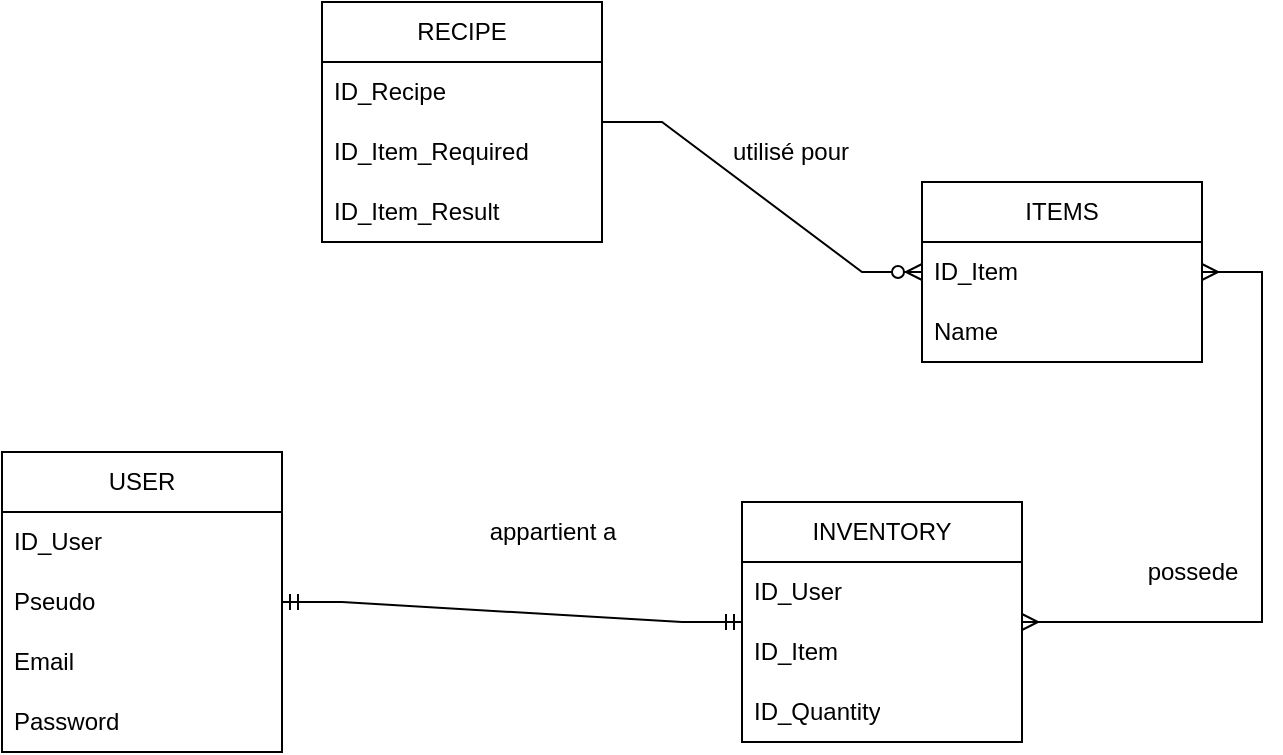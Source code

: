 <mxfile version="26.2.8">
  <diagram name="Page-1" id="yC4cVvFR6upEhetQyisq">
    <mxGraphModel dx="1044" dy="563" grid="1" gridSize="10" guides="1" tooltips="1" connect="1" arrows="1" fold="1" page="1" pageScale="1" pageWidth="827" pageHeight="1169" math="0" shadow="0">
      <root>
        <mxCell id="0" />
        <mxCell id="1" parent="0" />
        <mxCell id="p5oDA9AyBl0HNv4A54tR-1" value="&lt;div&gt;ITEMS&lt;/div&gt;" style="swimlane;fontStyle=0;childLayout=stackLayout;horizontal=1;startSize=30;horizontalStack=0;resizeParent=1;resizeParentMax=0;resizeLast=0;collapsible=1;marginBottom=0;whiteSpace=wrap;html=1;" vertex="1" parent="1">
          <mxGeometry x="520" y="280" width="140" height="90" as="geometry" />
        </mxCell>
        <mxCell id="p5oDA9AyBl0HNv4A54tR-2" value="&lt;div&gt;ID_Item&lt;/div&gt;" style="text;strokeColor=none;fillColor=none;align=left;verticalAlign=middle;spacingLeft=4;spacingRight=4;overflow=hidden;points=[[0,0.5],[1,0.5]];portConstraint=eastwest;rotatable=0;whiteSpace=wrap;html=1;" vertex="1" parent="p5oDA9AyBl0HNv4A54tR-1">
          <mxGeometry y="30" width="140" height="30" as="geometry" />
        </mxCell>
        <mxCell id="p5oDA9AyBl0HNv4A54tR-3" value="Name" style="text;strokeColor=none;fillColor=none;align=left;verticalAlign=middle;spacingLeft=4;spacingRight=4;overflow=hidden;points=[[0,0.5],[1,0.5]];portConstraint=eastwest;rotatable=0;whiteSpace=wrap;html=1;" vertex="1" parent="p5oDA9AyBl0HNv4A54tR-1">
          <mxGeometry y="60" width="140" height="30" as="geometry" />
        </mxCell>
        <mxCell id="p5oDA9AyBl0HNv4A54tR-5" value="RECIPE" style="swimlane;fontStyle=0;childLayout=stackLayout;horizontal=1;startSize=30;horizontalStack=0;resizeParent=1;resizeParentMax=0;resizeLast=0;collapsible=1;marginBottom=0;whiteSpace=wrap;html=1;" vertex="1" parent="1">
          <mxGeometry x="220" y="190" width="140" height="120" as="geometry" />
        </mxCell>
        <mxCell id="p5oDA9AyBl0HNv4A54tR-6" value="ID_Recipe" style="text;strokeColor=none;fillColor=none;align=left;verticalAlign=middle;spacingLeft=4;spacingRight=4;overflow=hidden;points=[[0,0.5],[1,0.5]];portConstraint=eastwest;rotatable=0;whiteSpace=wrap;html=1;" vertex="1" parent="p5oDA9AyBl0HNv4A54tR-5">
          <mxGeometry y="30" width="140" height="30" as="geometry" />
        </mxCell>
        <mxCell id="p5oDA9AyBl0HNv4A54tR-20" value="ID_Item_Required" style="text;strokeColor=none;fillColor=none;align=left;verticalAlign=middle;spacingLeft=4;spacingRight=4;overflow=hidden;points=[[0,0.5],[1,0.5]];portConstraint=eastwest;rotatable=0;whiteSpace=wrap;html=1;" vertex="1" parent="p5oDA9AyBl0HNv4A54tR-5">
          <mxGeometry y="60" width="140" height="30" as="geometry" />
        </mxCell>
        <mxCell id="p5oDA9AyBl0HNv4A54tR-7" value="&lt;div&gt;ID_Item_Result&lt;/div&gt;" style="text;strokeColor=none;fillColor=none;align=left;verticalAlign=middle;spacingLeft=4;spacingRight=4;overflow=hidden;points=[[0,0.5],[1,0.5]];portConstraint=eastwest;rotatable=0;whiteSpace=wrap;html=1;" vertex="1" parent="p5oDA9AyBl0HNv4A54tR-5">
          <mxGeometry y="90" width="140" height="30" as="geometry" />
        </mxCell>
        <mxCell id="p5oDA9AyBl0HNv4A54tR-11" value="INVENTORY" style="swimlane;fontStyle=0;childLayout=stackLayout;horizontal=1;startSize=30;horizontalStack=0;resizeParent=1;resizeParentMax=0;resizeLast=0;collapsible=1;marginBottom=0;whiteSpace=wrap;html=1;" vertex="1" parent="1">
          <mxGeometry x="430" y="440" width="140" height="120" as="geometry" />
        </mxCell>
        <mxCell id="p5oDA9AyBl0HNv4A54tR-12" value="ID_User" style="text;strokeColor=none;fillColor=none;align=left;verticalAlign=middle;spacingLeft=4;spacingRight=4;overflow=hidden;points=[[0,0.5],[1,0.5]];portConstraint=eastwest;rotatable=0;whiteSpace=wrap;html=1;" vertex="1" parent="p5oDA9AyBl0HNv4A54tR-11">
          <mxGeometry y="30" width="140" height="30" as="geometry" />
        </mxCell>
        <mxCell id="p5oDA9AyBl0HNv4A54tR-13" value="ID_Item" style="text;strokeColor=none;fillColor=none;align=left;verticalAlign=middle;spacingLeft=4;spacingRight=4;overflow=hidden;points=[[0,0.5],[1,0.5]];portConstraint=eastwest;rotatable=0;whiteSpace=wrap;html=1;" vertex="1" parent="p5oDA9AyBl0HNv4A54tR-11">
          <mxGeometry y="60" width="140" height="30" as="geometry" />
        </mxCell>
        <mxCell id="p5oDA9AyBl0HNv4A54tR-14" value="&lt;div&gt;ID_Quantity&lt;/div&gt;" style="text;strokeColor=none;fillColor=none;align=left;verticalAlign=middle;spacingLeft=4;spacingRight=4;overflow=hidden;points=[[0,0.5],[1,0.5]];portConstraint=eastwest;rotatable=0;whiteSpace=wrap;html=1;" vertex="1" parent="p5oDA9AyBl0HNv4A54tR-11">
          <mxGeometry y="90" width="140" height="30" as="geometry" />
        </mxCell>
        <mxCell id="p5oDA9AyBl0HNv4A54tR-15" value="USER" style="swimlane;fontStyle=0;childLayout=stackLayout;horizontal=1;startSize=30;horizontalStack=0;resizeParent=1;resizeParentMax=0;resizeLast=0;collapsible=1;marginBottom=0;whiteSpace=wrap;html=1;" vertex="1" parent="1">
          <mxGeometry x="60" y="415" width="140" height="150" as="geometry" />
        </mxCell>
        <mxCell id="p5oDA9AyBl0HNv4A54tR-16" value="ID_User" style="text;strokeColor=none;fillColor=none;align=left;verticalAlign=middle;spacingLeft=4;spacingRight=4;overflow=hidden;points=[[0,0.5],[1,0.5]];portConstraint=eastwest;rotatable=0;whiteSpace=wrap;html=1;" vertex="1" parent="p5oDA9AyBl0HNv4A54tR-15">
          <mxGeometry y="30" width="140" height="30" as="geometry" />
        </mxCell>
        <mxCell id="p5oDA9AyBl0HNv4A54tR-17" value="Pseudo" style="text;strokeColor=none;fillColor=none;align=left;verticalAlign=middle;spacingLeft=4;spacingRight=4;overflow=hidden;points=[[0,0.5],[1,0.5]];portConstraint=eastwest;rotatable=0;whiteSpace=wrap;html=1;" vertex="1" parent="p5oDA9AyBl0HNv4A54tR-15">
          <mxGeometry y="60" width="140" height="30" as="geometry" />
        </mxCell>
        <mxCell id="p5oDA9AyBl0HNv4A54tR-19" value="Email" style="text;strokeColor=none;fillColor=none;align=left;verticalAlign=middle;spacingLeft=4;spacingRight=4;overflow=hidden;points=[[0,0.5],[1,0.5]];portConstraint=eastwest;rotatable=0;whiteSpace=wrap;html=1;" vertex="1" parent="p5oDA9AyBl0HNv4A54tR-15">
          <mxGeometry y="90" width="140" height="30" as="geometry" />
        </mxCell>
        <mxCell id="p5oDA9AyBl0HNv4A54tR-18" value="Password" style="text;strokeColor=none;fillColor=none;align=left;verticalAlign=middle;spacingLeft=4;spacingRight=4;overflow=hidden;points=[[0,0.5],[1,0.5]];portConstraint=eastwest;rotatable=0;whiteSpace=wrap;html=1;" vertex="1" parent="p5oDA9AyBl0HNv4A54tR-15">
          <mxGeometry y="120" width="140" height="30" as="geometry" />
        </mxCell>
        <mxCell id="p5oDA9AyBl0HNv4A54tR-21" value="" style="edgeStyle=entityRelationEdgeStyle;fontSize=12;html=1;endArrow=ERmandOne;startArrow=ERmandOne;rounded=0;" edge="1" parent="1" source="p5oDA9AyBl0HNv4A54tR-15" target="p5oDA9AyBl0HNv4A54tR-11">
          <mxGeometry width="100" height="100" relative="1" as="geometry">
            <mxPoint x="360" y="340" as="sourcePoint" />
            <mxPoint x="460" y="240" as="targetPoint" />
          </mxGeometry>
        </mxCell>
        <mxCell id="p5oDA9AyBl0HNv4A54tR-22" value="" style="edgeStyle=entityRelationEdgeStyle;fontSize=12;html=1;endArrow=ERzeroToMany;endFill=1;rounded=0;" edge="1" parent="1" source="p5oDA9AyBl0HNv4A54tR-5" target="p5oDA9AyBl0HNv4A54tR-1">
          <mxGeometry width="100" height="100" relative="1" as="geometry">
            <mxPoint x="370" y="210" as="sourcePoint" />
            <mxPoint x="460" y="240" as="targetPoint" />
          </mxGeometry>
        </mxCell>
        <mxCell id="p5oDA9AyBl0HNv4A54tR-23" value="" style="edgeStyle=entityRelationEdgeStyle;fontSize=12;html=1;endArrow=ERmany;startArrow=ERmany;rounded=0;" edge="1" parent="1" source="p5oDA9AyBl0HNv4A54tR-1" target="p5oDA9AyBl0HNv4A54tR-11">
          <mxGeometry width="100" height="100" relative="1" as="geometry">
            <mxPoint x="360" y="340" as="sourcePoint" />
            <mxPoint x="460" y="240" as="targetPoint" />
          </mxGeometry>
        </mxCell>
        <mxCell id="p5oDA9AyBl0HNv4A54tR-24" value="&lt;div&gt;possede&lt;/div&gt;" style="text;html=1;align=center;verticalAlign=middle;resizable=0;points=[];autosize=1;strokeColor=none;fillColor=none;" vertex="1" parent="1">
          <mxGeometry x="620" y="460" width="70" height="30" as="geometry" />
        </mxCell>
        <mxCell id="p5oDA9AyBl0HNv4A54tR-25" value="utilisé pour" style="text;html=1;align=center;verticalAlign=middle;resizable=0;points=[];autosize=1;strokeColor=none;fillColor=none;" vertex="1" parent="1">
          <mxGeometry x="414" y="250" width="80" height="30" as="geometry" />
        </mxCell>
        <mxCell id="p5oDA9AyBl0HNv4A54tR-26" value="appartient a" style="text;html=1;align=center;verticalAlign=middle;resizable=0;points=[];autosize=1;strokeColor=none;fillColor=none;" vertex="1" parent="1">
          <mxGeometry x="290" y="440" width="90" height="30" as="geometry" />
        </mxCell>
      </root>
    </mxGraphModel>
  </diagram>
</mxfile>

